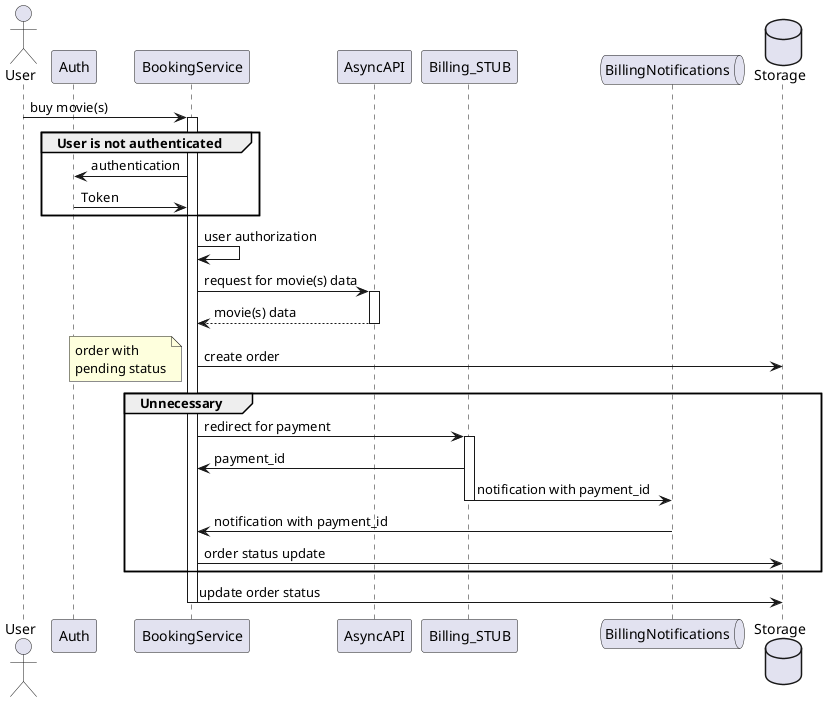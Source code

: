 @startuml
actor User
participant Auth
participant BookingService
participant AsyncAPI
participant Billing_STUB
queue BillingNotifications
database Storage

User -> BookingService ++: buy movie(s)

group User is not authenticated
    BookingService -> Auth: authentication
    Auth -> BookingService: Token
end

BookingService -> BookingService: user authorization
BookingService -> AsyncAPI ++: request for movie(s) data
return movie(s) data
BookingService -> Storage: create order
note left: order with \npending status

group Unnecessary
    BookingService -> Billing_STUB ++: redirect for payment
    Billing_STUB -> BookingService: payment_id
    Billing_STUB -> BillingNotifications --: notification with payment_id
    BillingNotifications -> BookingService: notification with payment_id
    BookingService -> Storage: order status update
end

BookingService -> Storage --: update order status

@enduml